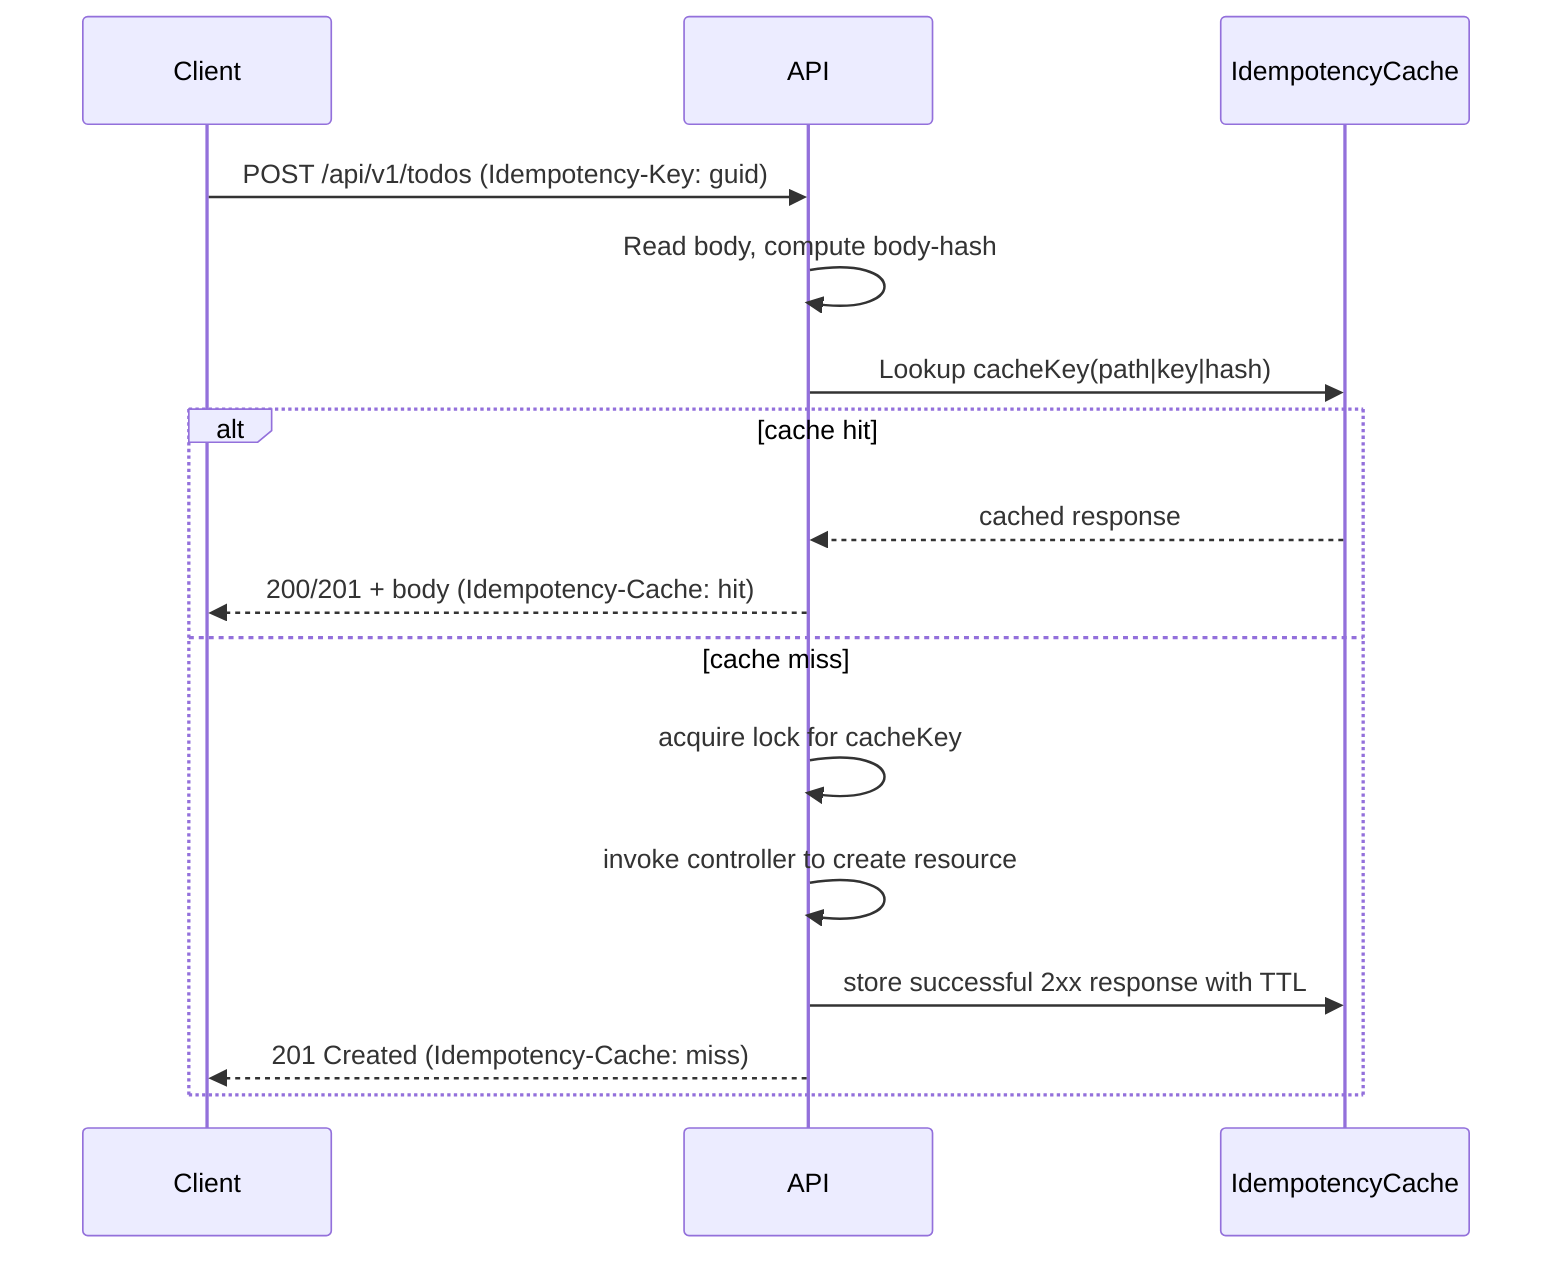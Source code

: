 sequenceDiagram
    participant C as Client
    participant A as API
    participant Cache as IdempotencyCache

    C->>A: POST /api/v1/todos (Idempotency-Key: guid)
    A->>A: Read body, compute body-hash
    A->>Cache: Lookup cacheKey(path|key|hash)
    alt cache hit
        Cache-->>A: cached response
        A-->>C: 200/201 + body (Idempotency-Cache: hit)
    else cache miss
        A->>A: acquire lock for cacheKey
        A->>A: invoke controller to create resource
        A->>Cache: store successful 2xx response with TTL
        A-->>C: 201 Created (Idempotency-Cache: miss)
    end